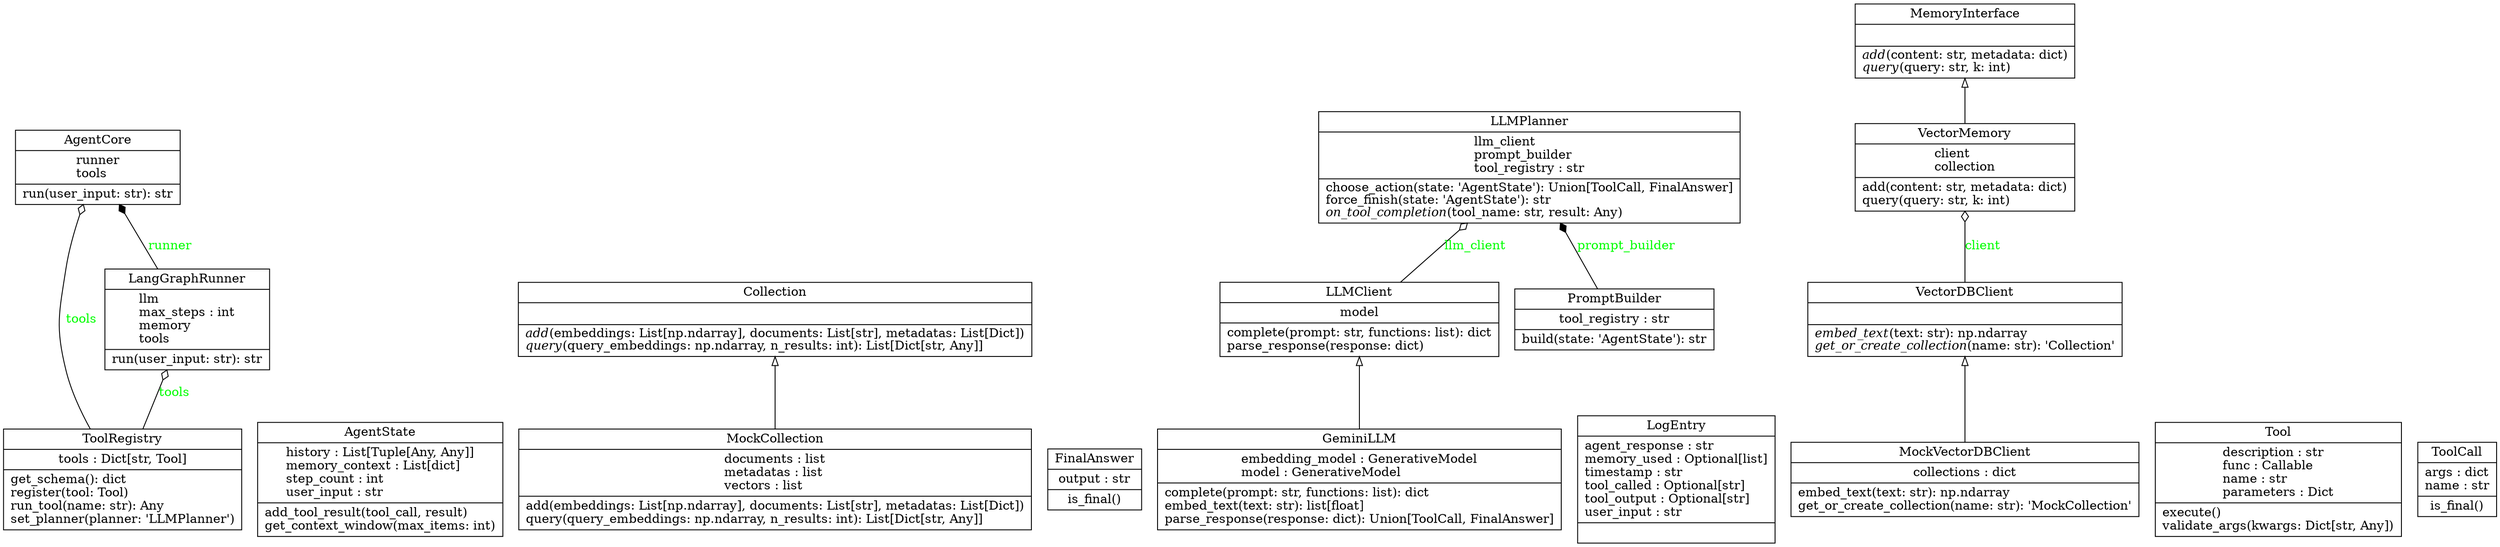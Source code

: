 digraph "classes_AgentCore" {
rankdir=BT
charset="utf-8"
"agent_core.core.AgentCore" [color="black", fontcolor="black", label=<{AgentCore|runner<br ALIGN="LEFT"/>tools<br ALIGN="LEFT"/>|run(user_input: str): str<br ALIGN="LEFT"/>}>, shape="record", style="solid"];
"agent_core.types.state.AgentState" [color="black", fontcolor="black", label=<{AgentState|history : List[Tuple[Any, Any]]<br ALIGN="LEFT"/>memory_context : List[dict]<br ALIGN="LEFT"/>step_count : int<br ALIGN="LEFT"/>user_input : str<br ALIGN="LEFT"/>|add_tool_result(tool_call, result)<br ALIGN="LEFT"/>get_context_window(max_items: int)<br ALIGN="LEFT"/>}>, shape="record", style="solid"];
"agent_core.memory.client.Collection" [color="black", fontcolor="black", label=<{Collection|<br ALIGN="LEFT"/>|<I>add</I>(embeddings: List[np.ndarray], documents: List[str], metadatas: List[Dict])<br ALIGN="LEFT"/><I>query</I>(query_embeddings: np.ndarray, n_results: int): List[Dict[str, Any]]<br ALIGN="LEFT"/>}>, shape="record", style="solid"];
"agent_core.types.messages.FinalAnswer" [color="black", fontcolor="black", label=<{FinalAnswer|output : str<br ALIGN="LEFT"/>|is_final()<br ALIGN="LEFT"/>}>, shape="record", style="solid"];
"agent_core.llm.gemini.GeminiLLM" [color="black", fontcolor="black", label=<{GeminiLLM|embedding_model : GenerativeModel<br ALIGN="LEFT"/>model : GenerativeModel<br ALIGN="LEFT"/>|complete(prompt: str, functions: list): dict<br ALIGN="LEFT"/>embed_text(text: str): list[float]<br ALIGN="LEFT"/>parse_response(response: dict): Union[ToolCall, FinalAnswer]<br ALIGN="LEFT"/>}>, shape="record", style="solid"];
"agent_core.llm.llm_client.LLMClient" [color="black", fontcolor="black", label=<{LLMClient|model<br ALIGN="LEFT"/>|complete(prompt: str, functions: list): dict<br ALIGN="LEFT"/>parse_response(response: dict)<br ALIGN="LEFT"/>}>, shape="record", style="solid"];
"agent_core.llm.planner.LLMPlanner" [color="black", fontcolor="black", label=<{LLMPlanner|llm_client<br ALIGN="LEFT"/>prompt_builder<br ALIGN="LEFT"/>tool_registry : str<br ALIGN="LEFT"/>|choose_action(state: 'AgentState'): Union[ToolCall, FinalAnswer]<br ALIGN="LEFT"/>force_finish(state: 'AgentState'): str<br ALIGN="LEFT"/><I>on_tool_completion</I>(tool_name: str, result: Any)<br ALIGN="LEFT"/>}>, shape="record", style="solid"];
"agent_core.graph_runner.LangGraphRunner" [color="black", fontcolor="black", label=<{LangGraphRunner|llm<br ALIGN="LEFT"/>max_steps : int<br ALIGN="LEFT"/>memory<br ALIGN="LEFT"/>tools<br ALIGN="LEFT"/>|run(user_input: str): str<br ALIGN="LEFT"/>}>, shape="record", style="solid"];
"agent_core.logs.models.LogEntry" [color="black", fontcolor="black", label=<{LogEntry|agent_response : str<br ALIGN="LEFT"/>memory_used : Optional[list]<br ALIGN="LEFT"/>timestamp : str<br ALIGN="LEFT"/>tool_called : Optional[str]<br ALIGN="LEFT"/>tool_output : Optional[str]<br ALIGN="LEFT"/>user_input : str<br ALIGN="LEFT"/>|}>, shape="record", style="solid"];
"agent_core.memory.interface.MemoryInterface" [color="black", fontcolor="black", label=<{MemoryInterface|<br ALIGN="LEFT"/>|<I>add</I>(content: str, metadata: dict)<br ALIGN="LEFT"/><I>query</I>(query: str, k: int)<br ALIGN="LEFT"/>}>, shape="record", style="solid"];
"agent_core.memory.client.MockCollection" [color="black", fontcolor="black", label=<{MockCollection|documents : list<br ALIGN="LEFT"/>metadatas : list<br ALIGN="LEFT"/>vectors : list<br ALIGN="LEFT"/>|add(embeddings: List[np.ndarray], documents: List[str], metadatas: List[Dict])<br ALIGN="LEFT"/>query(query_embeddings: np.ndarray, n_results: int): List[Dict[str, Any]]<br ALIGN="LEFT"/>}>, shape="record", style="solid"];
"agent_core.memory.client.MockVectorDBClient" [color="black", fontcolor="black", label=<{MockVectorDBClient|collections : dict<br ALIGN="LEFT"/>|embed_text(text: str): np.ndarray<br ALIGN="LEFT"/>get_or_create_collection(name: str): 'MockCollection'<br ALIGN="LEFT"/>}>, shape="record", style="solid"];
"agent_core.llm.prompt_builder.PromptBuilder" [color="black", fontcolor="black", label=<{PromptBuilder|tool_registry : str<br ALIGN="LEFT"/>|build(state: 'AgentState'): str<br ALIGN="LEFT"/>}>, shape="record", style="solid"];
"agent_core.tools.base.Tool" [color="black", fontcolor="black", label=<{Tool|description : str<br ALIGN="LEFT"/>func : Callable<br ALIGN="LEFT"/>name : str<br ALIGN="LEFT"/>parameters : Dict<br ALIGN="LEFT"/>|execute()<br ALIGN="LEFT"/>validate_args(kwargs: Dict[str, Any])<br ALIGN="LEFT"/>}>, shape="record", style="solid"];
"agent_core.types.messages.ToolCall" [color="black", fontcolor="black", label=<{ToolCall|args : dict<br ALIGN="LEFT"/>name : str<br ALIGN="LEFT"/>|is_final()<br ALIGN="LEFT"/>}>, shape="record", style="solid"];
"agent_core.tools.base.ToolRegistry" [color="black", fontcolor="black", label=<{ToolRegistry|tools : Dict[str, Tool]<br ALIGN="LEFT"/>|get_schema(): dict<br ALIGN="LEFT"/>register(tool: Tool)<br ALIGN="LEFT"/>run_tool(name: str): Any<br ALIGN="LEFT"/>set_planner(planner: 'LLMPlanner')<br ALIGN="LEFT"/>}>, shape="record", style="solid"];
"agent_core.memory.client.VectorDBClient" [color="black", fontcolor="black", label=<{VectorDBClient|<br ALIGN="LEFT"/>|<I>embed_text</I>(text: str): np.ndarray<br ALIGN="LEFT"/><I>get_or_create_collection</I>(name: str): 'Collection'<br ALIGN="LEFT"/>}>, shape="record", style="solid"];
"agent_core.memory.vector_memory.VectorMemory" [color="black", fontcolor="black", label=<{VectorMemory|client<br ALIGN="LEFT"/>collection<br ALIGN="LEFT"/>|add(content: str, metadata: dict)<br ALIGN="LEFT"/>query(query: str, k: int)<br ALIGN="LEFT"/>}>, shape="record", style="solid"];
"agent_core.llm.gemini.GeminiLLM" -> "agent_core.llm.llm_client.LLMClient" [arrowhead="empty", arrowtail="none"];
"agent_core.memory.client.MockCollection" -> "agent_core.memory.client.Collection" [arrowhead="empty", arrowtail="none"];
"agent_core.memory.client.MockVectorDBClient" -> "agent_core.memory.client.VectorDBClient" [arrowhead="empty", arrowtail="none"];
"agent_core.memory.vector_memory.VectorMemory" -> "agent_core.memory.interface.MemoryInterface" [arrowhead="empty", arrowtail="none"];
"agent_core.graph_runner.LangGraphRunner" -> "agent_core.core.AgentCore" [arrowhead="diamond", arrowtail="none", fontcolor="green", label="runner", style="solid"];
"agent_core.llm.prompt_builder.PromptBuilder" -> "agent_core.llm.planner.LLMPlanner" [arrowhead="diamond", arrowtail="none", fontcolor="green", label="prompt_builder", style="solid"];
"agent_core.llm.llm_client.LLMClient" -> "agent_core.llm.planner.LLMPlanner" [arrowhead="odiamond", arrowtail="none", fontcolor="green", label="llm_client", style="solid"];
"agent_core.memory.client.VectorDBClient" -> "agent_core.memory.vector_memory.VectorMemory" [arrowhead="odiamond", arrowtail="none", fontcolor="green", label="client", style="solid"];
"agent_core.tools.base.ToolRegistry" -> "agent_core.core.AgentCore" [arrowhead="odiamond", arrowtail="none", fontcolor="green", label="tools", style="solid"];
"agent_core.tools.base.ToolRegistry" -> "agent_core.graph_runner.LangGraphRunner" [arrowhead="odiamond", arrowtail="none", fontcolor="green", label="tools", style="solid"];
}
